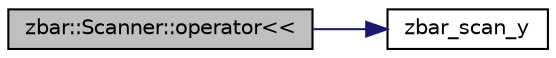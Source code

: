 digraph G
{
  edge [fontname="Helvetica",fontsize="10",labelfontname="Helvetica",labelfontsize="10"];
  node [fontname="Helvetica",fontsize="10",shape=record];
  rankdir=LR;
  Node1 [label="zbar::Scanner::operator\<\<",height=0.2,width=0.4,color="black", fillcolor="grey75", style="filled" fontcolor="black"];
  Node1 -> Node2 [color="midnightblue",fontsize="10",style="solid"];
  Node2 [label="zbar_scan_y",height=0.2,width=0.4,color="black", fillcolor="white", style="filled",URL="$zbar_8h.html#a88cd71c3c851c2c6b9adf202de48e07b"];
}
